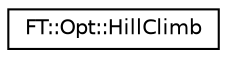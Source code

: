 digraph "Graphical Class Hierarchy"
{
 // LATEX_PDF_SIZE
  edge [fontname="Helvetica",fontsize="10",labelfontname="Helvetica",labelfontsize="10"];
  node [fontname="Helvetica",fontsize="10",shape=record];
  rankdir="LR";
  Node0 [label="FT::Opt::HillClimb",height=0.2,width=0.4,color="black", fillcolor="white", style="filled",URL="$d8/d06/classFT_1_1Opt_1_1HillClimb.html",tooltip=" "];
}
